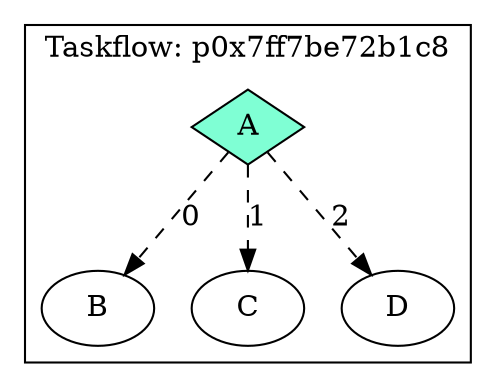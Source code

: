 digraph Taskflow {
subgraph cluster_p0x7ff7be72b228 {
label="Taskflow: p0x7ff7be72b1c8";
p0x7fe7d6065d10[label="A" shape=diamond color=black fillcolor=aquamarine style=filled];
p0x7fe7d6065d10 -> p0x7fe7d60659e0 [style=dashed label="0"];
p0x7fe7d6065d10 -> p0x7fe7d6065e20 [style=dashed label="1"];
p0x7fe7d6065d10 -> p0x7fe7d6065af0 [style=dashed label="2"];
p0x7fe7d6065e20[label="C" ];
p0x7fe7d60659e0[label="B" ];
p0x7fe7d6065af0[label="D" ];
}
}
